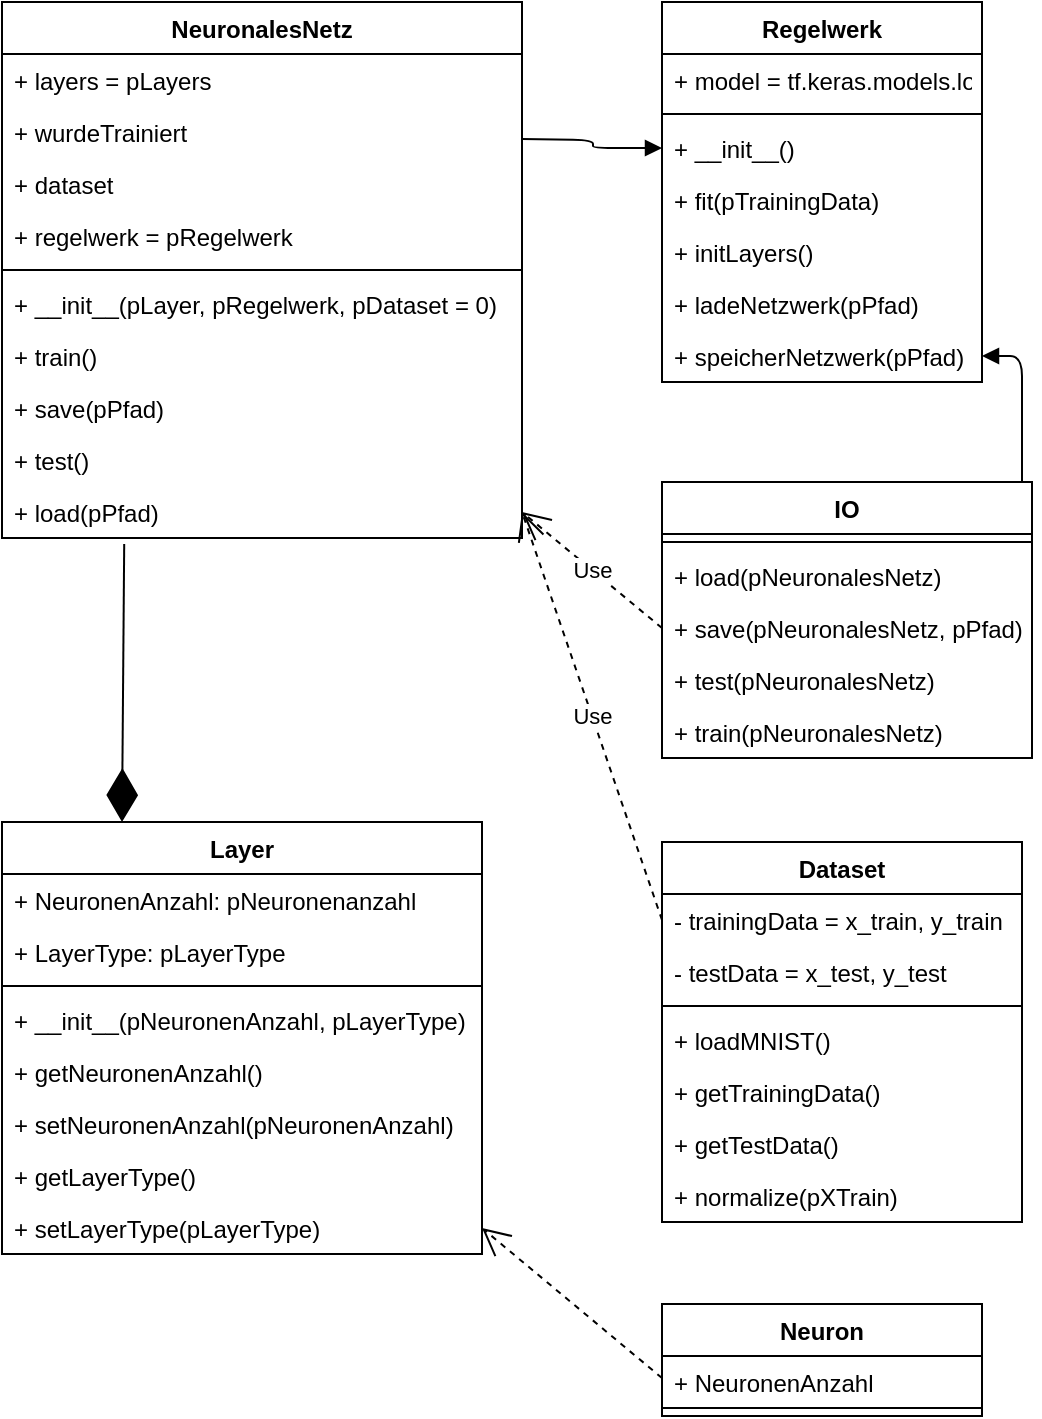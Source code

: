 <mxfile version="12.1.3" type="device" pages="1"><diagram id="Bk3mvwbY1GeO6muNChKZ" name="Seite-1"><mxGraphModel dx="1172" dy="428" grid="1" gridSize="10" guides="1" tooltips="1" connect="1" arrows="1" fold="1" page="1" pageScale="1" pageWidth="827" pageHeight="1169" math="0" shadow="0"><root><mxCell id="0"/><mxCell id="1" parent="0"/><mxCell id="fKFSTpe7iP7gtPbUeuVM-1" value="NeuronalesNetz" style="swimlane;fontStyle=1;align=center;verticalAlign=top;childLayout=stackLayout;horizontal=1;startSize=26;horizontalStack=0;resizeParent=1;resizeParentMax=0;resizeLast=0;collapsible=1;marginBottom=0;" parent="1" vertex="1"><mxGeometry x="10" y="10" width="260" height="268" as="geometry"/></mxCell><mxCell id="fKFSTpe7iP7gtPbUeuVM-2" value="+ layers = pLayers" style="text;strokeColor=none;fillColor=none;align=left;verticalAlign=top;spacingLeft=4;spacingRight=4;overflow=hidden;rotatable=0;points=[[0,0.5],[1,0.5]];portConstraint=eastwest;" parent="fKFSTpe7iP7gtPbUeuVM-1" vertex="1"><mxGeometry y="26" width="260" height="26" as="geometry"/></mxCell><mxCell id="fKFSTpe7iP7gtPbUeuVM-29" value="+ wurdeTrainiert" style="text;strokeColor=none;fillColor=none;align=left;verticalAlign=top;spacingLeft=4;spacingRight=4;overflow=hidden;rotatable=0;points=[[0,0.5],[1,0.5]];portConstraint=eastwest;" parent="fKFSTpe7iP7gtPbUeuVM-1" vertex="1"><mxGeometry y="52" width="260" height="26" as="geometry"/></mxCell><mxCell id="fKFSTpe7iP7gtPbUeuVM-36" value="+ dataset" style="text;strokeColor=none;fillColor=none;align=left;verticalAlign=top;spacingLeft=4;spacingRight=4;overflow=hidden;rotatable=0;points=[[0,0.5],[1,0.5]];portConstraint=eastwest;" parent="fKFSTpe7iP7gtPbUeuVM-1" vertex="1"><mxGeometry y="78" width="260" height="26" as="geometry"/></mxCell><mxCell id="3P7T54iQ2NRiPHeqb2db-1" value="+ regelwerk = pRegelwerk" style="text;strokeColor=none;fillColor=none;align=left;verticalAlign=top;spacingLeft=4;spacingRight=4;overflow=hidden;rotatable=0;points=[[0,0.5],[1,0.5]];portConstraint=eastwest;" vertex="1" parent="fKFSTpe7iP7gtPbUeuVM-1"><mxGeometry y="104" width="260" height="26" as="geometry"/></mxCell><mxCell id="fKFSTpe7iP7gtPbUeuVM-3" value="" style="line;strokeWidth=1;fillColor=none;align=left;verticalAlign=middle;spacingTop=-1;spacingLeft=3;spacingRight=3;rotatable=0;labelPosition=right;points=[];portConstraint=eastwest;" parent="fKFSTpe7iP7gtPbUeuVM-1" vertex="1"><mxGeometry y="130" width="260" height="8" as="geometry"/></mxCell><mxCell id="fKFSTpe7iP7gtPbUeuVM-38" value="+ __init__(pLayer, pRegelwerk, pDataset = 0)" style="text;strokeColor=none;fillColor=none;align=left;verticalAlign=top;spacingLeft=4;spacingRight=4;overflow=hidden;rotatable=0;points=[[0,0.5],[1,0.5]];portConstraint=eastwest;" parent="fKFSTpe7iP7gtPbUeuVM-1" vertex="1"><mxGeometry y="138" width="260" height="26" as="geometry"/></mxCell><mxCell id="fKFSTpe7iP7gtPbUeuVM-4" value="+ train()" style="text;strokeColor=none;fillColor=none;align=left;verticalAlign=top;spacingLeft=4;spacingRight=4;overflow=hidden;rotatable=0;points=[[0,0.5],[1,0.5]];portConstraint=eastwest;" parent="fKFSTpe7iP7gtPbUeuVM-1" vertex="1"><mxGeometry y="164" width="260" height="26" as="geometry"/></mxCell><mxCell id="fKFSTpe7iP7gtPbUeuVM-5" value="+ save(pPfad)" style="text;strokeColor=none;fillColor=none;align=left;verticalAlign=top;spacingLeft=4;spacingRight=4;overflow=hidden;rotatable=0;points=[[0,0.5],[1,0.5]];portConstraint=eastwest;" parent="fKFSTpe7iP7gtPbUeuVM-1" vertex="1"><mxGeometry y="190" width="260" height="26" as="geometry"/></mxCell><mxCell id="fKFSTpe7iP7gtPbUeuVM-7" value="+ test()" style="text;strokeColor=none;fillColor=none;align=left;verticalAlign=top;spacingLeft=4;spacingRight=4;overflow=hidden;rotatable=0;points=[[0,0.5],[1,0.5]];portConstraint=eastwest;" parent="fKFSTpe7iP7gtPbUeuVM-1" vertex="1"><mxGeometry y="216" width="260" height="26" as="geometry"/></mxCell><mxCell id="fKFSTpe7iP7gtPbUeuVM-8" value="+ load(pPfad)" style="text;strokeColor=none;fillColor=none;align=left;verticalAlign=top;spacingLeft=4;spacingRight=4;overflow=hidden;rotatable=0;points=[[0,0.5],[1,0.5]];portConstraint=eastwest;" parent="fKFSTpe7iP7gtPbUeuVM-1" vertex="1"><mxGeometry y="242" width="260" height="26" as="geometry"/></mxCell><mxCell id="fKFSTpe7iP7gtPbUeuVM-9" value="Layer" style="swimlane;fontStyle=1;align=center;verticalAlign=top;childLayout=stackLayout;horizontal=1;startSize=26;horizontalStack=0;resizeParent=1;resizeParentMax=0;resizeLast=0;collapsible=1;marginBottom=0;" parent="1" vertex="1"><mxGeometry x="10" y="420" width="240" height="216" as="geometry"/></mxCell><mxCell id="fKFSTpe7iP7gtPbUeuVM-10" value="+ NeuronenAnzahl: pNeuronenanzahl" style="text;strokeColor=none;fillColor=none;align=left;verticalAlign=top;spacingLeft=4;spacingRight=4;overflow=hidden;rotatable=0;points=[[0,0.5],[1,0.5]];portConstraint=eastwest;" parent="fKFSTpe7iP7gtPbUeuVM-9" vertex="1"><mxGeometry y="26" width="240" height="26" as="geometry"/></mxCell><mxCell id="fKFSTpe7iP7gtPbUeuVM-30" value="+ LayerType: pLayerType" style="text;strokeColor=none;fillColor=none;align=left;verticalAlign=top;spacingLeft=4;spacingRight=4;overflow=hidden;rotatable=0;points=[[0,0.5],[1,0.5]];portConstraint=eastwest;" parent="fKFSTpe7iP7gtPbUeuVM-9" vertex="1"><mxGeometry y="52" width="240" height="26" as="geometry"/></mxCell><mxCell id="fKFSTpe7iP7gtPbUeuVM-11" value="" style="line;strokeWidth=1;fillColor=none;align=left;verticalAlign=middle;spacingTop=-1;spacingLeft=3;spacingRight=3;rotatable=0;labelPosition=right;points=[];portConstraint=eastwest;" parent="fKFSTpe7iP7gtPbUeuVM-9" vertex="1"><mxGeometry y="78" width="240" height="8" as="geometry"/></mxCell><mxCell id="fKFSTpe7iP7gtPbUeuVM-12" value="+ __init__(pNeuronenAnzahl, pLayerType)" style="text;strokeColor=none;fillColor=none;align=left;verticalAlign=top;spacingLeft=4;spacingRight=4;overflow=hidden;rotatable=0;points=[[0,0.5],[1,0.5]];portConstraint=eastwest;" parent="fKFSTpe7iP7gtPbUeuVM-9" vertex="1"><mxGeometry y="86" width="240" height="26" as="geometry"/></mxCell><mxCell id="fKFSTpe7iP7gtPbUeuVM-13" value="+ getNeuronenAnzahl()" style="text;strokeColor=none;fillColor=none;align=left;verticalAlign=top;spacingLeft=4;spacingRight=4;overflow=hidden;rotatable=0;points=[[0,0.5],[1,0.5]];portConstraint=eastwest;" parent="fKFSTpe7iP7gtPbUeuVM-9" vertex="1"><mxGeometry y="112" width="240" height="26" as="geometry"/></mxCell><mxCell id="fKFSTpe7iP7gtPbUeuVM-14" value="+ setNeuronenAnzahl(pNeuronenAnzahl)" style="text;strokeColor=none;fillColor=none;align=left;verticalAlign=top;spacingLeft=4;spacingRight=4;overflow=hidden;rotatable=0;points=[[0,0.5],[1,0.5]];portConstraint=eastwest;" parent="fKFSTpe7iP7gtPbUeuVM-9" vertex="1"><mxGeometry y="138" width="240" height="26" as="geometry"/></mxCell><mxCell id="fKFSTpe7iP7gtPbUeuVM-15" value="+ getLayerType()" style="text;strokeColor=none;fillColor=none;align=left;verticalAlign=top;spacingLeft=4;spacingRight=4;overflow=hidden;rotatable=0;points=[[0,0.5],[1,0.5]];portConstraint=eastwest;" parent="fKFSTpe7iP7gtPbUeuVM-9" vertex="1"><mxGeometry y="164" width="240" height="26" as="geometry"/></mxCell><mxCell id="fKFSTpe7iP7gtPbUeuVM-16" value="+ setLayerType(pLayerType)" style="text;strokeColor=none;fillColor=none;align=left;verticalAlign=top;spacingLeft=4;spacingRight=4;overflow=hidden;rotatable=0;points=[[0,0.5],[1,0.5]];portConstraint=eastwest;" parent="fKFSTpe7iP7gtPbUeuVM-9" vertex="1"><mxGeometry y="190" width="240" height="26" as="geometry"/></mxCell><mxCell id="fKFSTpe7iP7gtPbUeuVM-25" value="" style="endArrow=diamondThin;endFill=1;endSize=24;html=1;entryX=0.25;entryY=0;entryDx=0;entryDy=0;exitX=0.235;exitY=1.115;exitDx=0;exitDy=0;exitPerimeter=0;" parent="1" source="fKFSTpe7iP7gtPbUeuVM-8" edge="1" target="fKFSTpe7iP7gtPbUeuVM-9"><mxGeometry width="160" relative="1" as="geometry"><mxPoint x="410" y="90" as="sourcePoint"/><mxPoint x="570" y="90" as="targetPoint"/></mxGeometry></mxCell><mxCell id="fKFSTpe7iP7gtPbUeuVM-32" value="IO" style="swimlane;fontStyle=1;align=center;verticalAlign=top;childLayout=stackLayout;horizontal=1;startSize=26;horizontalStack=0;resizeParent=1;resizeParentMax=0;resizeLast=0;collapsible=1;marginBottom=0;" parent="1" vertex="1"><mxGeometry x="340" y="250" width="185" height="138" as="geometry"/></mxCell><mxCell id="fKFSTpe7iP7gtPbUeuVM-34" value="" style="line;strokeWidth=1;fillColor=none;align=left;verticalAlign=middle;spacingTop=-1;spacingLeft=3;spacingRight=3;rotatable=0;labelPosition=right;points=[];portConstraint=eastwest;" parent="fKFSTpe7iP7gtPbUeuVM-32" vertex="1"><mxGeometry y="26" width="185" height="8" as="geometry"/></mxCell><mxCell id="fKFSTpe7iP7gtPbUeuVM-35" value="+ load(pNeuronalesNetz)" style="text;strokeColor=none;fillColor=none;align=left;verticalAlign=top;spacingLeft=4;spacingRight=4;overflow=hidden;rotatable=0;points=[[0,0.5],[1,0.5]];portConstraint=eastwest;" parent="fKFSTpe7iP7gtPbUeuVM-32" vertex="1"><mxGeometry y="34" width="185" height="26" as="geometry"/></mxCell><mxCell id="fKFSTpe7iP7gtPbUeuVM-41" value="+ save(pNeuronalesNetz, pPfad)" style="text;strokeColor=none;fillColor=none;align=left;verticalAlign=top;spacingLeft=4;spacingRight=4;overflow=hidden;rotatable=0;points=[[0,0.5],[1,0.5]];portConstraint=eastwest;" parent="fKFSTpe7iP7gtPbUeuVM-32" vertex="1"><mxGeometry y="60" width="185" height="26" as="geometry"/></mxCell><mxCell id="fKFSTpe7iP7gtPbUeuVM-42" value="+ test(pNeuronalesNetz)" style="text;strokeColor=none;fillColor=none;align=left;verticalAlign=top;spacingLeft=4;spacingRight=4;overflow=hidden;rotatable=0;points=[[0,0.5],[1,0.5]];portConstraint=eastwest;" parent="fKFSTpe7iP7gtPbUeuVM-32" vertex="1"><mxGeometry y="86" width="185" height="26" as="geometry"/></mxCell><mxCell id="fKFSTpe7iP7gtPbUeuVM-43" value="+ train(pNeuronalesNetz)" style="text;strokeColor=none;fillColor=none;align=left;verticalAlign=top;spacingLeft=4;spacingRight=4;overflow=hidden;rotatable=0;points=[[0,0.5],[1,0.5]];portConstraint=eastwest;" parent="fKFSTpe7iP7gtPbUeuVM-32" vertex="1"><mxGeometry y="112" width="185" height="26" as="geometry"/></mxCell><mxCell id="3P7T54iQ2NRiPHeqb2db-2" value="Regelwerk" style="swimlane;fontStyle=1;align=center;verticalAlign=top;childLayout=stackLayout;horizontal=1;startSize=26;horizontalStack=0;resizeParent=1;resizeParentMax=0;resizeLast=0;collapsible=1;marginBottom=0;" vertex="1" parent="1"><mxGeometry x="340" y="10" width="160" height="190" as="geometry"/></mxCell><mxCell id="3P7T54iQ2NRiPHeqb2db-3" value="+ model = tf.keras.models.load_model(pPfad)" style="text;strokeColor=none;fillColor=none;align=left;verticalAlign=top;spacingLeft=4;spacingRight=4;overflow=hidden;rotatable=0;points=[[0,0.5],[1,0.5]];portConstraint=eastwest;" vertex="1" parent="3P7T54iQ2NRiPHeqb2db-2"><mxGeometry y="26" width="160" height="26" as="geometry"/></mxCell><mxCell id="3P7T54iQ2NRiPHeqb2db-4" value="" style="line;strokeWidth=1;fillColor=none;align=left;verticalAlign=middle;spacingTop=-1;spacingLeft=3;spacingRight=3;rotatable=0;labelPosition=right;points=[];portConstraint=eastwest;" vertex="1" parent="3P7T54iQ2NRiPHeqb2db-2"><mxGeometry y="52" width="160" height="8" as="geometry"/></mxCell><mxCell id="3P7T54iQ2NRiPHeqb2db-20" value="" style="endArrow=block;endFill=1;html=1;edgeStyle=orthogonalEdgeStyle;align=left;verticalAlign=top;entryX=0;entryY=0.5;entryDx=0;entryDy=0;" edge="1" parent="3P7T54iQ2NRiPHeqb2db-2" target="3P7T54iQ2NRiPHeqb2db-5"><mxGeometry x="-1" relative="1" as="geometry"><mxPoint x="-70" y="68.5" as="sourcePoint"/><mxPoint x="90" y="68.5" as="targetPoint"/></mxGeometry></mxCell><mxCell id="3P7T54iQ2NRiPHeqb2db-21" value="" style="resizable=0;html=1;align=left;verticalAlign=bottom;labelBackgroundColor=#ffffff;fontSize=10;" connectable="0" vertex="1" parent="3P7T54iQ2NRiPHeqb2db-20"><mxGeometry x="-1" relative="1" as="geometry"/></mxCell><mxCell id="3P7T54iQ2NRiPHeqb2db-5" value="+ __init__()" style="text;strokeColor=none;fillColor=none;align=left;verticalAlign=top;spacingLeft=4;spacingRight=4;overflow=hidden;rotatable=0;points=[[0,0.5],[1,0.5]];portConstraint=eastwest;" vertex="1" parent="3P7T54iQ2NRiPHeqb2db-2"><mxGeometry y="60" width="160" height="26" as="geometry"/></mxCell><mxCell id="3P7T54iQ2NRiPHeqb2db-9" value="+ fit(pTrainingData)" style="text;strokeColor=none;fillColor=none;align=left;verticalAlign=top;spacingLeft=4;spacingRight=4;overflow=hidden;rotatable=0;points=[[0,0.5],[1,0.5]];portConstraint=eastwest;" vertex="1" parent="3P7T54iQ2NRiPHeqb2db-2"><mxGeometry y="86" width="160" height="26" as="geometry"/></mxCell><mxCell id="3P7T54iQ2NRiPHeqb2db-10" value="+ initLayers()" style="text;strokeColor=none;fillColor=none;align=left;verticalAlign=top;spacingLeft=4;spacingRight=4;overflow=hidden;rotatable=0;points=[[0,0.5],[1,0.5]];portConstraint=eastwest;" vertex="1" parent="3P7T54iQ2NRiPHeqb2db-2"><mxGeometry y="112" width="160" height="26" as="geometry"/></mxCell><mxCell id="3P7T54iQ2NRiPHeqb2db-11" value="+ ladeNetzwerk(pPfad)&#10;" style="text;strokeColor=none;fillColor=none;align=left;verticalAlign=top;spacingLeft=4;spacingRight=4;overflow=hidden;rotatable=0;points=[[0,0.5],[1,0.5]];portConstraint=eastwest;" vertex="1" parent="3P7T54iQ2NRiPHeqb2db-2"><mxGeometry y="138" width="160" height="26" as="geometry"/></mxCell><mxCell id="3P7T54iQ2NRiPHeqb2db-12" value="+ speicherNetzwerk(pPfad)" style="text;strokeColor=none;fillColor=none;align=left;verticalAlign=top;spacingLeft=4;spacingRight=4;overflow=hidden;rotatable=0;points=[[0,0.5],[1,0.5]];portConstraint=eastwest;" vertex="1" parent="3P7T54iQ2NRiPHeqb2db-2"><mxGeometry y="164" width="160" height="26" as="geometry"/></mxCell><mxCell id="3P7T54iQ2NRiPHeqb2db-16" value="" style="endArrow=block;endFill=1;html=1;edgeStyle=orthogonalEdgeStyle;align=left;verticalAlign=top;exitX=0.973;exitY=0;exitDx=0;exitDy=0;entryX=1;entryY=0.5;entryDx=0;entryDy=0;exitPerimeter=0;" edge="1" parent="1" source="fKFSTpe7iP7gtPbUeuVM-32" target="3P7T54iQ2NRiPHeqb2db-12"><mxGeometry x="-1" relative="1" as="geometry"><mxPoint x="410" y="210" as="sourcePoint"/><mxPoint x="560" y="220" as="targetPoint"/></mxGeometry></mxCell><mxCell id="3P7T54iQ2NRiPHeqb2db-22" value="Use" style="endArrow=open;endSize=12;dashed=1;html=1;entryX=1;entryY=0.5;entryDx=0;entryDy=0;exitX=0;exitY=0.5;exitDx=0;exitDy=0;" edge="1" parent="1" source="fKFSTpe7iP7gtPbUeuVM-41" target="fKFSTpe7iP7gtPbUeuVM-8"><mxGeometry width="160" relative="1" as="geometry"><mxPoint x="180" y="320" as="sourcePoint"/><mxPoint x="340" y="320" as="targetPoint"/></mxGeometry></mxCell><mxCell id="3P7T54iQ2NRiPHeqb2db-23" value="Neuron" style="swimlane;fontStyle=1;align=center;verticalAlign=top;childLayout=stackLayout;horizontal=1;startSize=26;horizontalStack=0;resizeParent=1;resizeParentMax=0;resizeLast=0;collapsible=1;marginBottom=0;" vertex="1" parent="1"><mxGeometry x="340" y="661" width="160" height="56" as="geometry"/></mxCell><mxCell id="3P7T54iQ2NRiPHeqb2db-24" value="+ NeuronenAnzahl" style="text;strokeColor=none;fillColor=none;align=left;verticalAlign=top;spacingLeft=4;spacingRight=4;overflow=hidden;rotatable=0;points=[[0,0.5],[1,0.5]];portConstraint=eastwest;" vertex="1" parent="3P7T54iQ2NRiPHeqb2db-23"><mxGeometry y="26" width="160" height="22" as="geometry"/></mxCell><mxCell id="3P7T54iQ2NRiPHeqb2db-25" value="" style="line;strokeWidth=1;fillColor=none;align=left;verticalAlign=middle;spacingTop=-1;spacingLeft=3;spacingRight=3;rotatable=0;labelPosition=right;points=[];portConstraint=eastwest;" vertex="1" parent="3P7T54iQ2NRiPHeqb2db-23"><mxGeometry y="48" width="160" height="8" as="geometry"/></mxCell><mxCell id="3P7T54iQ2NRiPHeqb2db-31" value="" style="endArrow=open;endSize=12;dashed=1;html=1;entryX=1;entryY=0.5;entryDx=0;entryDy=0;exitX=0;exitY=0.5;exitDx=0;exitDy=0;" edge="1" parent="1" source="3P7T54iQ2NRiPHeqb2db-24" target="fKFSTpe7iP7gtPbUeuVM-16"><mxGeometry width="160" relative="1" as="geometry"><mxPoint x="180" y="690" as="sourcePoint"/><mxPoint x="340" y="690" as="targetPoint"/></mxGeometry></mxCell><mxCell id="3P7T54iQ2NRiPHeqb2db-33" value="Dataset" style="swimlane;fontStyle=1;align=center;verticalAlign=top;childLayout=stackLayout;horizontal=1;startSize=26;horizontalStack=0;resizeParent=1;resizeParentMax=0;resizeLast=0;collapsible=1;marginBottom=0;" vertex="1" parent="1"><mxGeometry x="340" y="430" width="180" height="190" as="geometry"/></mxCell><mxCell id="3P7T54iQ2NRiPHeqb2db-34" value="- trainingData = x_train, y_train" style="text;strokeColor=none;fillColor=none;align=left;verticalAlign=top;spacingLeft=4;spacingRight=4;overflow=hidden;rotatable=0;points=[[0,0.5],[1,0.5]];portConstraint=eastwest;" vertex="1" parent="3P7T54iQ2NRiPHeqb2db-33"><mxGeometry y="26" width="180" height="26" as="geometry"/></mxCell><mxCell id="3P7T54iQ2NRiPHeqb2db-37" value="- testData = x_test, y_test" style="text;strokeColor=none;fillColor=none;align=left;verticalAlign=top;spacingLeft=4;spacingRight=4;overflow=hidden;rotatable=0;points=[[0,0.5],[1,0.5]];portConstraint=eastwest;" vertex="1" parent="3P7T54iQ2NRiPHeqb2db-33"><mxGeometry y="52" width="180" height="26" as="geometry"/></mxCell><mxCell id="3P7T54iQ2NRiPHeqb2db-35" value="" style="line;strokeWidth=1;fillColor=none;align=left;verticalAlign=middle;spacingTop=-1;spacingLeft=3;spacingRight=3;rotatable=0;labelPosition=right;points=[];portConstraint=eastwest;" vertex="1" parent="3P7T54iQ2NRiPHeqb2db-33"><mxGeometry y="78" width="180" height="8" as="geometry"/></mxCell><mxCell id="3P7T54iQ2NRiPHeqb2db-36" value="+ loadMNIST()" style="text;strokeColor=none;fillColor=none;align=left;verticalAlign=top;spacingLeft=4;spacingRight=4;overflow=hidden;rotatable=0;points=[[0,0.5],[1,0.5]];portConstraint=eastwest;" vertex="1" parent="3P7T54iQ2NRiPHeqb2db-33"><mxGeometry y="86" width="180" height="26" as="geometry"/></mxCell><mxCell id="3P7T54iQ2NRiPHeqb2db-38" value="+ getTrainingData()" style="text;strokeColor=none;fillColor=none;align=left;verticalAlign=top;spacingLeft=4;spacingRight=4;overflow=hidden;rotatable=0;points=[[0,0.5],[1,0.5]];portConstraint=eastwest;" vertex="1" parent="3P7T54iQ2NRiPHeqb2db-33"><mxGeometry y="112" width="180" height="26" as="geometry"/></mxCell><mxCell id="3P7T54iQ2NRiPHeqb2db-39" value="+ getTestData()" style="text;strokeColor=none;fillColor=none;align=left;verticalAlign=top;spacingLeft=4;spacingRight=4;overflow=hidden;rotatable=0;points=[[0,0.5],[1,0.5]];portConstraint=eastwest;" vertex="1" parent="3P7T54iQ2NRiPHeqb2db-33"><mxGeometry y="138" width="180" height="26" as="geometry"/></mxCell><mxCell id="3P7T54iQ2NRiPHeqb2db-40" value="+ normalize(pXTrain)" style="text;strokeColor=none;fillColor=none;align=left;verticalAlign=top;spacingLeft=4;spacingRight=4;overflow=hidden;rotatable=0;points=[[0,0.5],[1,0.5]];portConstraint=eastwest;" vertex="1" parent="3P7T54iQ2NRiPHeqb2db-33"><mxGeometry y="164" width="180" height="26" as="geometry"/></mxCell><mxCell id="3P7T54iQ2NRiPHeqb2db-41" value="Use" style="endArrow=open;endSize=12;dashed=1;html=1;entryX=1;entryY=0.5;entryDx=0;entryDy=0;exitX=0;exitY=0.5;exitDx=0;exitDy=0;" edge="1" parent="1" source="3P7T54iQ2NRiPHeqb2db-34" target="fKFSTpe7iP7gtPbUeuVM-8"><mxGeometry width="160" relative="1" as="geometry"><mxPoint x="340" y="470" as="sourcePoint"/><mxPoint x="500" y="470" as="targetPoint"/></mxGeometry></mxCell></root></mxGraphModel></diagram></mxfile>
